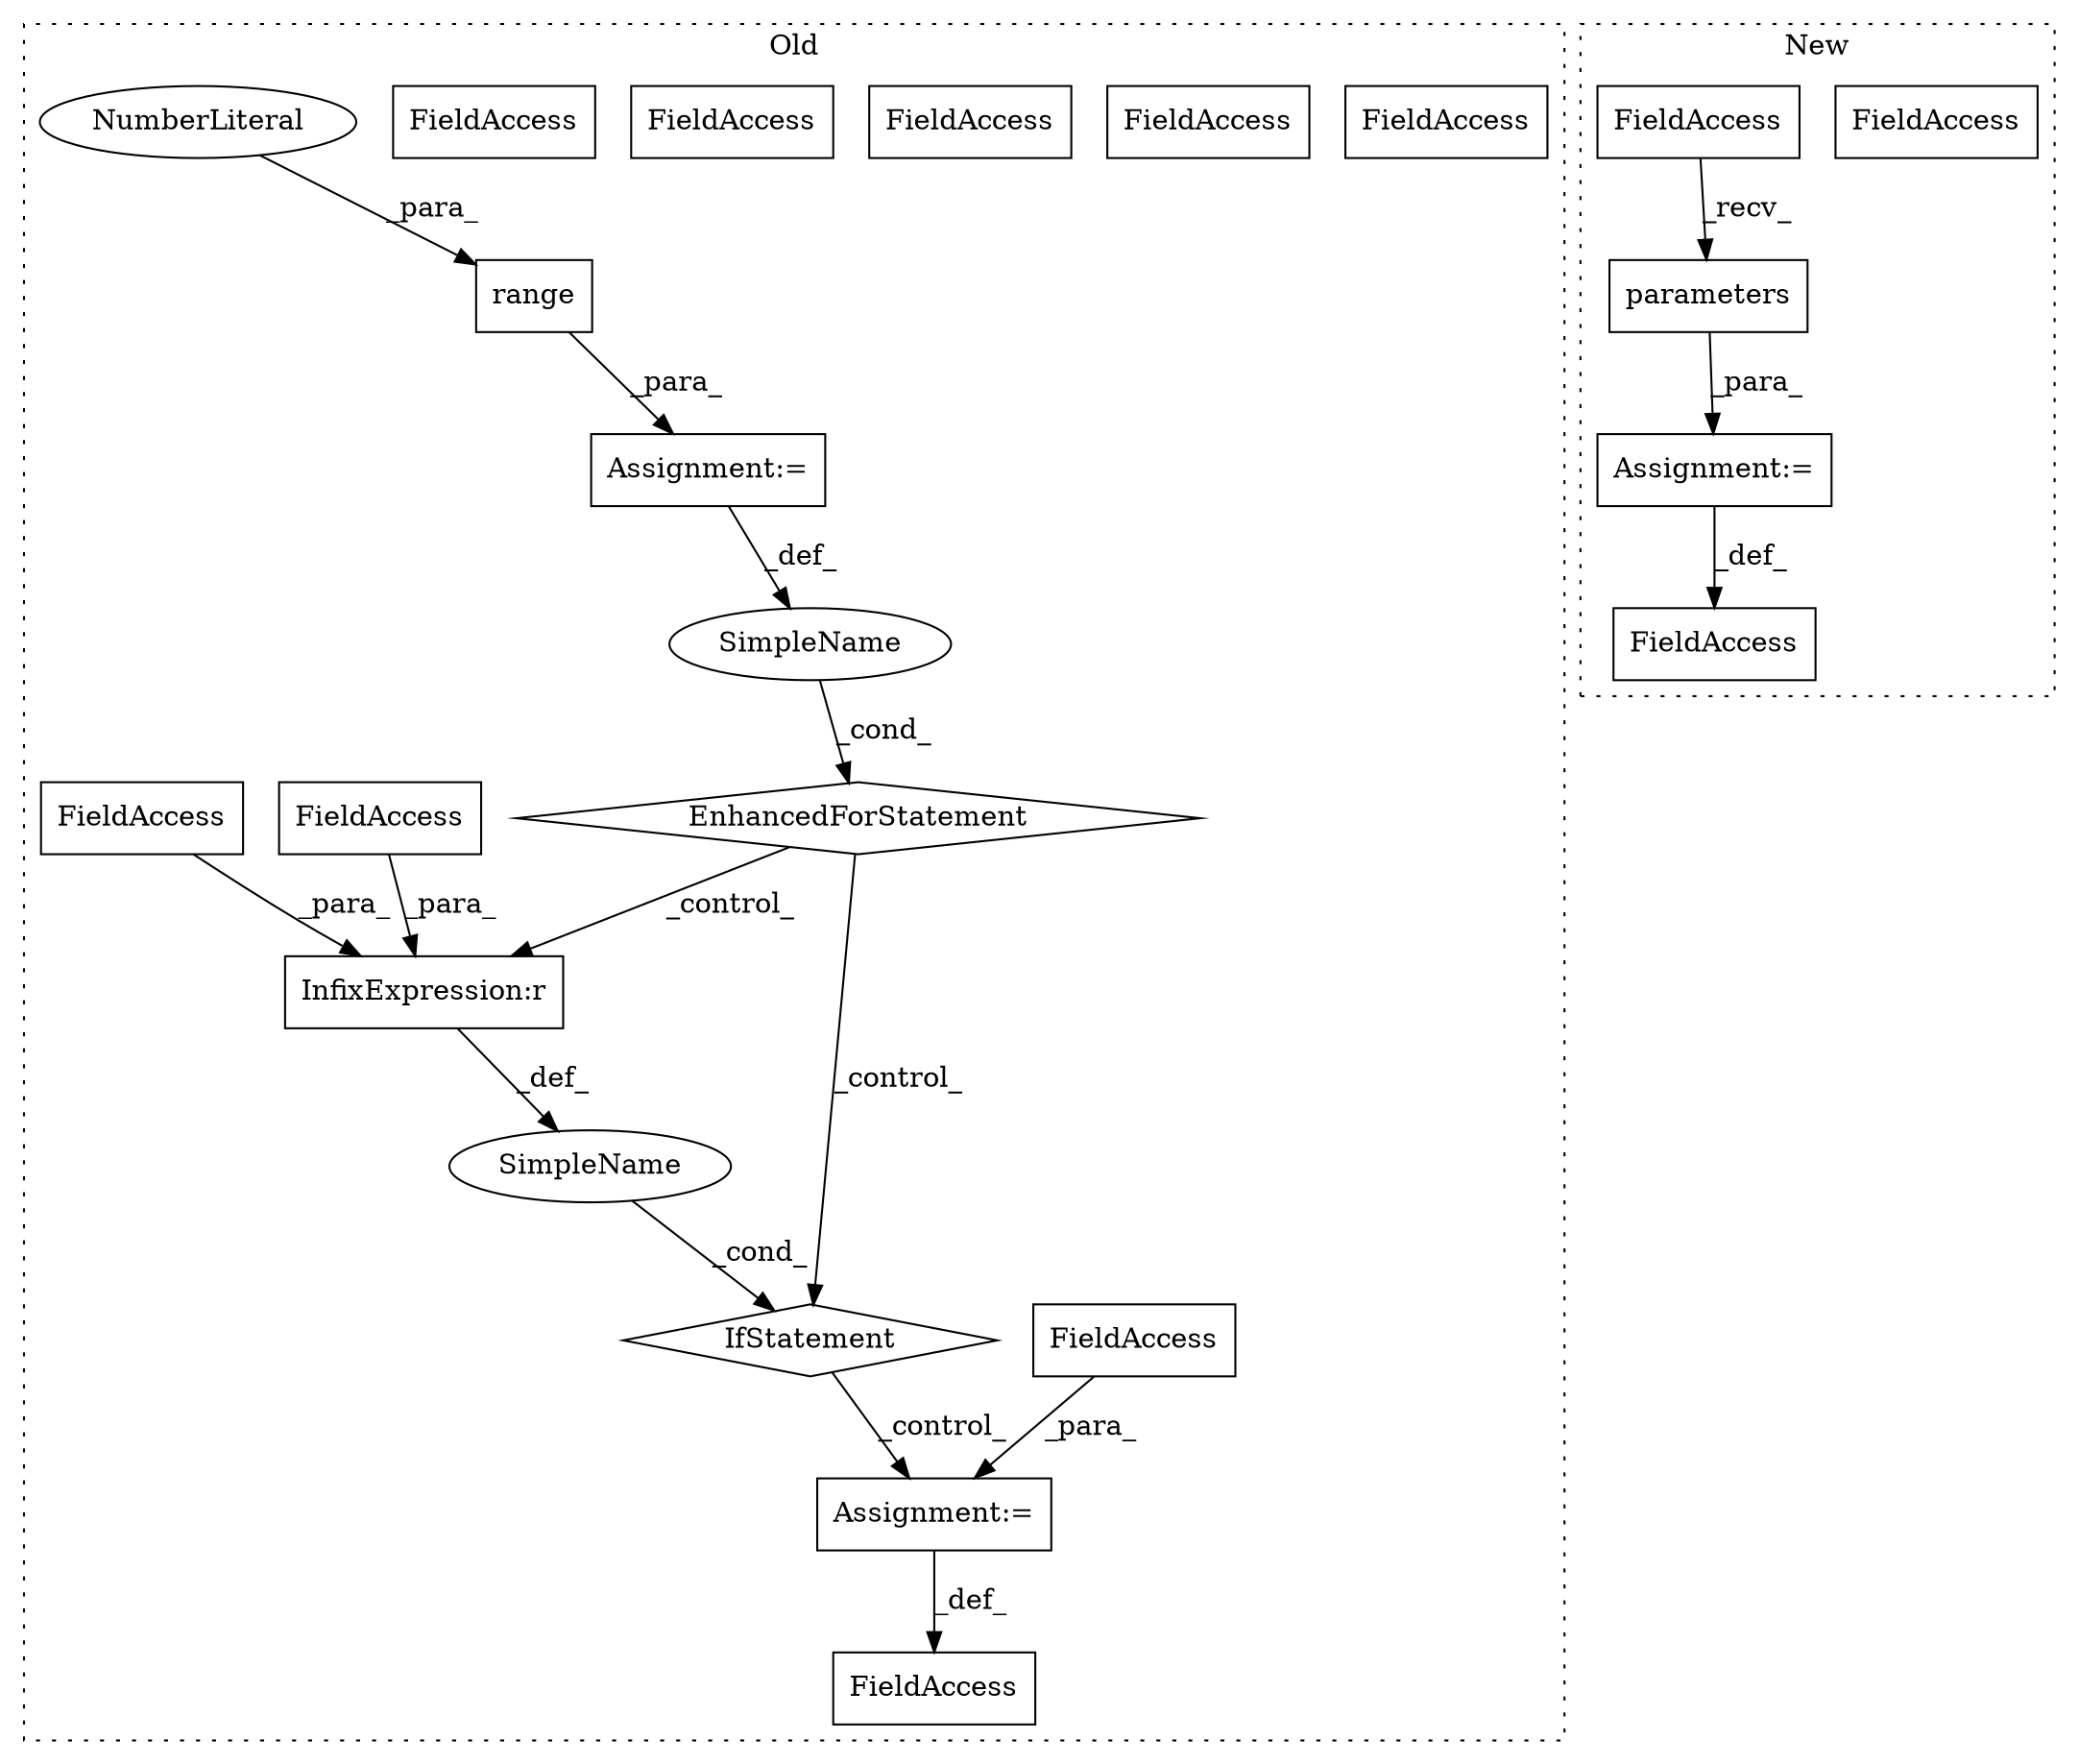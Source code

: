 digraph G {
subgraph cluster0 {
1 [label="IfStatement" a="25" s="7435,7463" l="4,2" shape="diamond"];
6 [label="InfixExpression:r" a="27" s="7447" l="3" shape="box"];
7 [label="EnhancedForStatement" a="70" s="7035,7119" l="53,2" shape="diamond"];
8 [label="range" a="32" s="7100,7118" l="6,1" shape="box"];
9 [label="FieldAccess" a="22" s="7439" l="8" shape="box"];
10 [label="FieldAccess" a="22" s="7375" l="8" shape="box"];
11 [label="FieldAccess" a="22" s="7393" l="8" shape="box"];
12 [label="FieldAccess" a="22" s="7450" l="13" shape="box"];
13 [label="FieldAccess" a="22" s="7489" l="8" shape="box"];
14 [label="SimpleName" a="42" s="" l="" shape="ellipse"];
15 [label="Assignment:=" a="7" s="7488" l="1" shape="box"];
16 [label="FieldAccess" a="22" s="7475" l="13" shape="box"];
17 [label="NumberLiteral" a="34" s="7106" l="1" shape="ellipse"];
18 [label="SimpleName" a="42" s="7092" l="5" shape="ellipse"];
19 [label="Assignment:=" a="7" s="7035,7119" l="53,2" shape="box"];
20 [label="FieldAccess" a="22" s="7450" l="13" shape="box"];
21 [label="FieldAccess" a="22" s="7489" l="8" shape="box"];
22 [label="FieldAccess" a="22" s="7439" l="8" shape="box"];
label = "Old";
style="dotted";
}
subgraph cluster1 {
2 [label="parameters" a="32" s="5098" l="12" shape="box"];
3 [label="Assignment:=" a="7" s="5075" l="1" shape="box"];
4 [label="FieldAccess" a="22" s="5092" l="5" shape="box"];
5 [label="FieldAccess" a="22" s="5066" l="9" shape="box"];
23 [label="FieldAccess" a="22" s="5092" l="5" shape="box"];
label = "New";
style="dotted";
}
1 -> 15 [label="_control_"];
2 -> 3 [label="_para_"];
3 -> 5 [label="_def_"];
6 -> 14 [label="_def_"];
7 -> 1 [label="_control_"];
7 -> 6 [label="_control_"];
8 -> 19 [label="_para_"];
14 -> 1 [label="_cond_"];
15 -> 16 [label="_def_"];
17 -> 8 [label="_para_"];
18 -> 7 [label="_cond_"];
19 -> 18 [label="_def_"];
20 -> 6 [label="_para_"];
21 -> 15 [label="_para_"];
22 -> 6 [label="_para_"];
23 -> 2 [label="_recv_"];
}